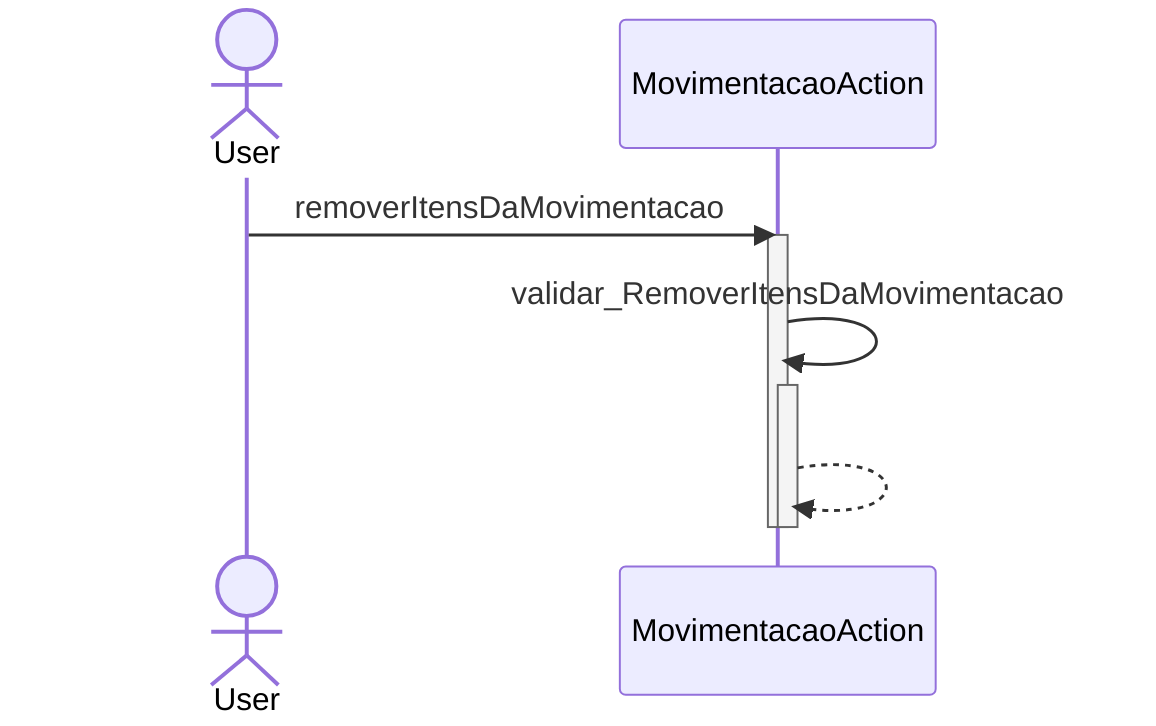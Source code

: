 sequenceDiagram
actor User
User ->> MovimentacaoAction : removerItensDaMovimentacao
activate MovimentacaoAction
MovimentacaoAction ->> MovimentacaoAction : validar_RemoverItensDaMovimentacao
activate MovimentacaoAction
MovimentacaoAction -->> MovimentacaoAction : #32; 
deactivate MovimentacaoAction
deactivate MovimentacaoAction